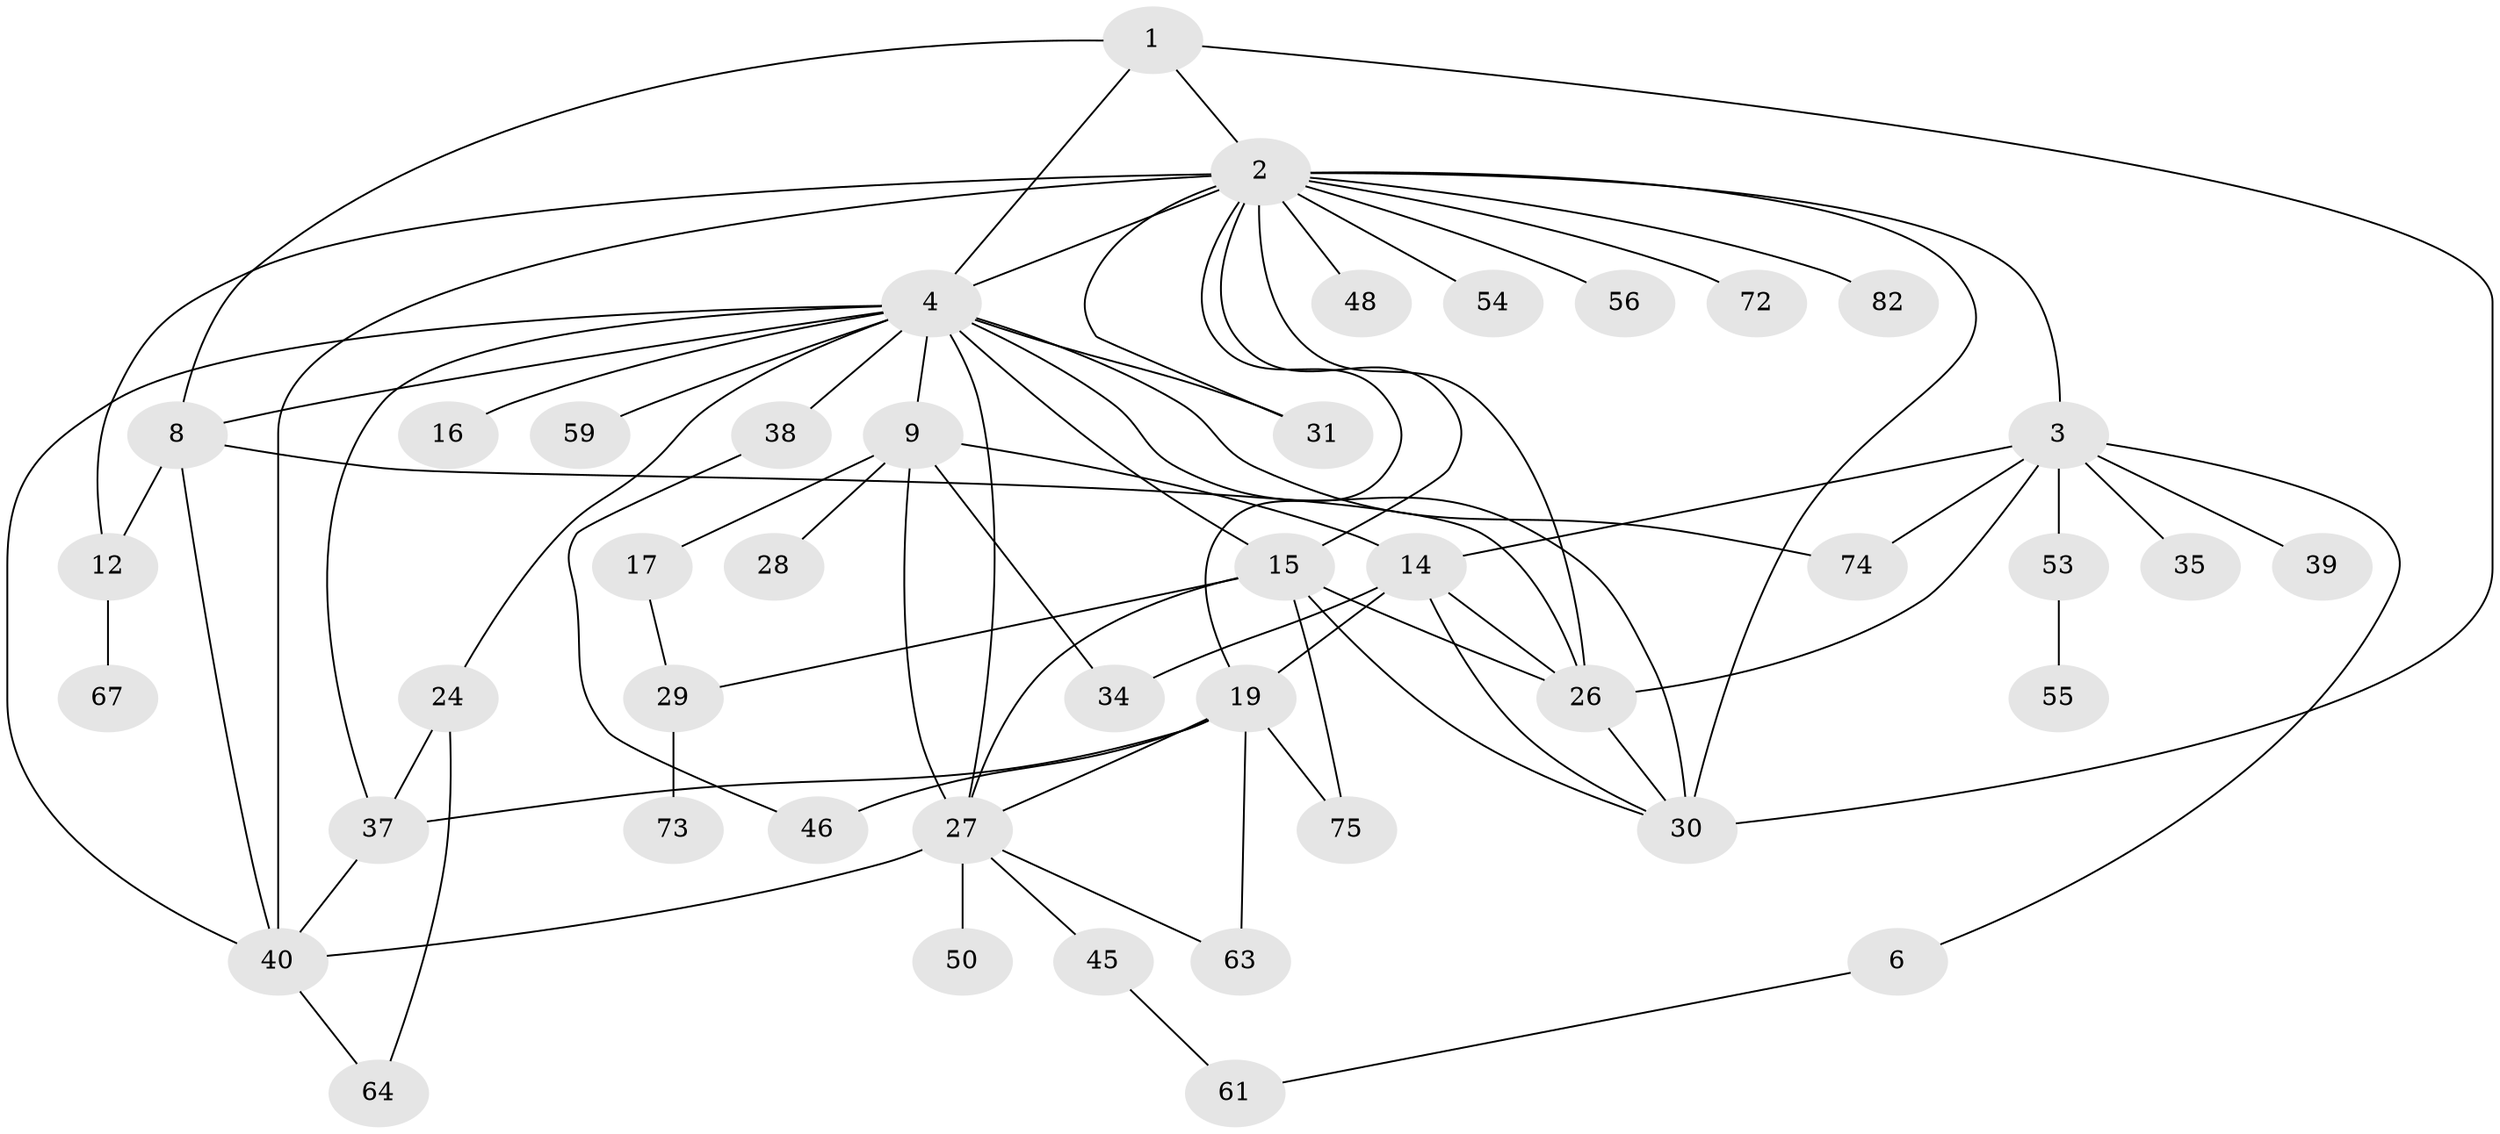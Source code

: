// original degree distribution, {3: 0.25842696629213485, 10: 0.011235955056179775, 7: 0.011235955056179775, 6: 0.033707865168539325, 2: 0.25842696629213485, 8: 0.011235955056179775, 5: 0.11235955056179775, 1: 0.20224719101123595, 4: 0.10112359550561797}
// Generated by graph-tools (version 1.1) at 2025/13/03/09/25 04:13:28]
// undirected, 44 vertices, 76 edges
graph export_dot {
graph [start="1"]
  node [color=gray90,style=filled];
  1 [super="+80"];
  2 [super="+13+22"];
  3 [super="+32"];
  4 [super="+5+11"];
  6;
  8 [super="+20"];
  9 [super="+10"];
  12 [super="+33"];
  14 [super="+60"];
  15 [super="+44+62"];
  16;
  17;
  19 [super="+71+21"];
  24;
  26 [super="+36"];
  27 [super="+49+68"];
  28;
  29;
  30 [super="+69+65+89"];
  31;
  34;
  35;
  37 [super="+57+58"];
  38;
  39;
  40 [super="+66+43"];
  45;
  46;
  48;
  50;
  53;
  54;
  55;
  56;
  59 [super="+87"];
  61;
  63;
  64;
  67;
  72;
  73;
  74;
  75;
  82;
  1 -- 2;
  1 -- 8;
  1 -- 4;
  1 -- 30;
  2 -- 3;
  2 -- 4;
  2 -- 26;
  2 -- 40 [weight=2];
  2 -- 82;
  2 -- 19;
  2 -- 56;
  2 -- 30 [weight=2];
  2 -- 12;
  2 -- 48;
  2 -- 54;
  2 -- 72;
  2 -- 31;
  2 -- 15;
  3 -- 6;
  3 -- 14;
  3 -- 39;
  3 -- 53;
  3 -- 74;
  3 -- 35;
  3 -- 26;
  4 -- 15 [weight=2];
  4 -- 38;
  4 -- 9;
  4 -- 74;
  4 -- 59 [weight=2];
  4 -- 16;
  4 -- 24;
  4 -- 27 [weight=2];
  4 -- 31;
  4 -- 37;
  4 -- 30 [weight=2];
  4 -- 8 [weight=2];
  4 -- 40;
  6 -- 61;
  8 -- 12;
  8 -- 26;
  8 -- 40;
  9 -- 34;
  9 -- 17;
  9 -- 27;
  9 -- 28;
  9 -- 14;
  12 -- 67;
  14 -- 19 [weight=2];
  14 -- 30;
  14 -- 34;
  14 -- 26;
  15 -- 29;
  15 -- 75;
  15 -- 27;
  15 -- 26;
  15 -- 30;
  17 -- 29;
  19 -- 75;
  19 -- 46;
  19 -- 63;
  19 -- 27;
  19 -- 37;
  24 -- 37;
  24 -- 64;
  26 -- 30;
  27 -- 45;
  27 -- 63;
  27 -- 50;
  27 -- 40;
  29 -- 73;
  37 -- 40;
  38 -- 46;
  40 -- 64;
  45 -- 61;
  53 -- 55;
}
